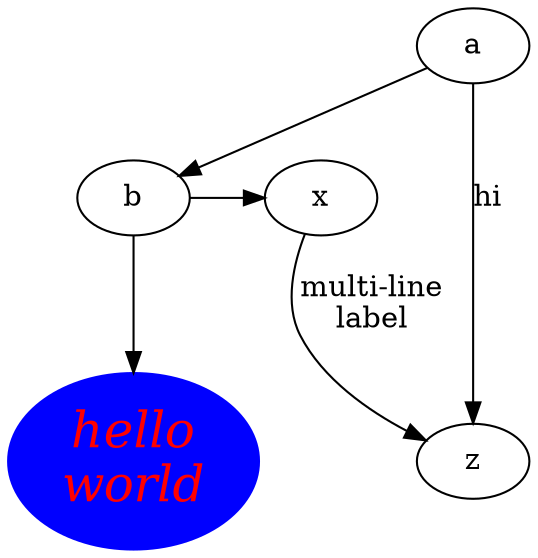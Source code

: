 digraph test3 {
       a -> b -> c;
       c [label="hello\nworld",color=blue,fontsize=24,
            fontname="Palatino-Italic",fontcolor=red,style=filled];
       a -> z [label="hi", weight=100];
       x -> z [label="multi-line\nlabel"];
       b -> x;
       {rank=same; b x}
}


